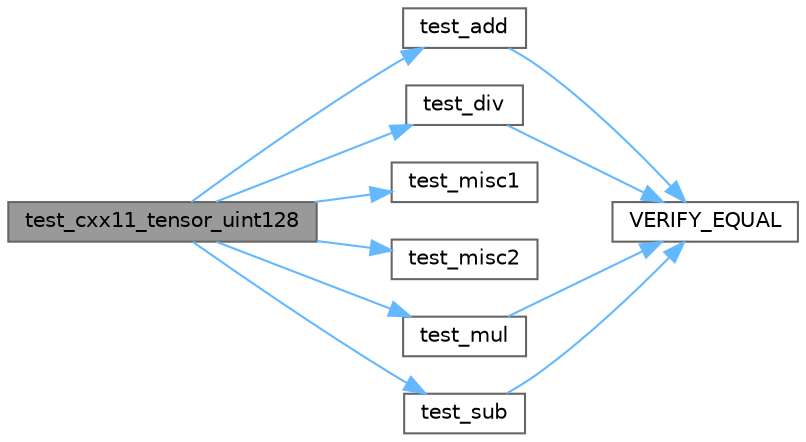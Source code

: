 digraph "test_cxx11_tensor_uint128"
{
 // LATEX_PDF_SIZE
  bgcolor="transparent";
  edge [fontname=Helvetica,fontsize=10,labelfontname=Helvetica,labelfontsize=10];
  node [fontname=Helvetica,fontsize=10,shape=box,height=0.2,width=0.4];
  rankdir="LR";
  Node1 [id="Node000001",label="test_cxx11_tensor_uint128",height=0.2,width=0.4,color="gray40", fillcolor="grey60", style="filled", fontcolor="black",tooltip=" "];
  Node1 -> Node2 [id="edge1_Node000001_Node000002",color="steelblue1",style="solid",tooltip=" "];
  Node2 [id="Node000002",label="test_add",height=0.2,width=0.4,color="grey40", fillcolor="white", style="filled",URL="$cxx11__tensor__uint128_8cpp.html#a6d86cca3aa376268e7394cf251519bef",tooltip=" "];
  Node2 -> Node3 [id="edge2_Node000002_Node000003",color="steelblue1",style="solid",tooltip=" "];
  Node3 [id="Node000003",label="VERIFY_EQUAL",height=0.2,width=0.4,color="grey40", fillcolor="white", style="filled",URL="$cxx11__tensor__uint128_8cpp.html#a2108d0b0f09d8522df784147af1931bf",tooltip=" "];
  Node1 -> Node4 [id="edge3_Node000001_Node000004",color="steelblue1",style="solid",tooltip=" "];
  Node4 [id="Node000004",label="test_div",height=0.2,width=0.4,color="grey40", fillcolor="white", style="filled",URL="$cxx11__tensor__uint128_8cpp.html#a0c1abcae361a2d6571fb468e98349628",tooltip=" "];
  Node4 -> Node3 [id="edge4_Node000004_Node000003",color="steelblue1",style="solid",tooltip=" "];
  Node1 -> Node5 [id="edge5_Node000001_Node000005",color="steelblue1",style="solid",tooltip=" "];
  Node5 [id="Node000005",label="test_misc1",height=0.2,width=0.4,color="grey40", fillcolor="white", style="filled",URL="$cxx11__tensor__uint128_8cpp.html#a5d94cd6b62b2fff393be5e14ef11aa2c",tooltip=" "];
  Node1 -> Node6 [id="edge6_Node000001_Node000006",color="steelblue1",style="solid",tooltip=" "];
  Node6 [id="Node000006",label="test_misc2",height=0.2,width=0.4,color="grey40", fillcolor="white", style="filled",URL="$cxx11__tensor__uint128_8cpp.html#aa974e1f978550c0486dfdc944f31598b",tooltip=" "];
  Node1 -> Node7 [id="edge7_Node000001_Node000007",color="steelblue1",style="solid",tooltip=" "];
  Node7 [id="Node000007",label="test_mul",height=0.2,width=0.4,color="grey40", fillcolor="white", style="filled",URL="$cxx11__tensor__uint128_8cpp.html#af434a7f16e962b1ea3b41686a4cfe556",tooltip=" "];
  Node7 -> Node3 [id="edge8_Node000007_Node000003",color="steelblue1",style="solid",tooltip=" "];
  Node1 -> Node8 [id="edge9_Node000001_Node000008",color="steelblue1",style="solid",tooltip=" "];
  Node8 [id="Node000008",label="test_sub",height=0.2,width=0.4,color="grey40", fillcolor="white", style="filled",URL="$cxx11__tensor__uint128_8cpp.html#aae5c3e7a456b36db8d170eaeef13d27e",tooltip=" "];
  Node8 -> Node3 [id="edge10_Node000008_Node000003",color="steelblue1",style="solid",tooltip=" "];
}
